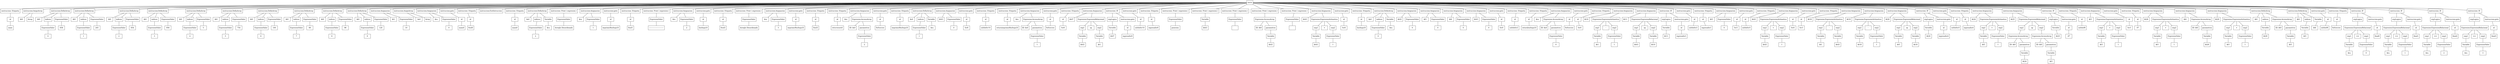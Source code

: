 graph AST {
	node [shape=box]
	0 [label=inicio]
	0 -- 2
	2 [label="instruccion: Etiqueta"]
	3 [label=id]
	2 -- 3
	4 [label=main]
	3 -- 4
	0 -- 6
	6 [label="instruccion:AsignArray"]
	7 [label="$t0"]
	6 -- 7
	8 [label=Array]
	6 -- 8
	0 -- 10
	10 [label="instruccion:DefinArray"]
	11 [label="$t0"]
	10 -- 11
	12 [label=indices]
	10 -- 12
	12 -- 14
	14 [label=ExpresionValor]
	14 -- 15
	15 [label=0]
	10 -- 17
	17 [label=ExpresionValor]
	17 -- 18
	18 [label=658]
	0 -- 20
	20 [label="instruccion:DefinArray"]
	21 [label="$t0"]
	20 -- 21
	22 [label=indices]
	20 -- 22
	22 -- 24
	24 [label=ExpresionValor]
	24 -- 25
	25 [label=1]
	20 -- 27
	27 [label=ExpresionValor]
	27 -- 28
	28 [label=245]
	0 -- 30
	30 [label="instruccion:DefinArray"]
	31 [label="$t0"]
	30 -- 31
	32 [label=indices]
	30 -- 32
	32 -- 34
	34 [label=ExpresionValor]
	34 -- 35
	35 [label=2]
	30 -- 37
	37 [label=ExpresionValor]
	37 -- 38
	38 [label=654]
	0 -- 40
	40 [label="instruccion:DefinArray"]
	41 [label="$t0"]
	40 -- 41
	42 [label=indices]
	40 -- 42
	42 -- 44
	44 [label=ExpresionValor]
	44 -- 45
	45 [label=3]
	40 -- 47
	47 [label=ExpresionValor]
	47 -- 48
	48 [label=956]
	0 -- 50
	50 [label="instruccion:DefinArray"]
	51 [label="$t0"]
	50 -- 51
	52 [label=indices]
	50 -- 52
	52 -- 54
	54 [label=ExpresionValor]
	54 -- 55
	55 [label=4]
	50 -- 57
	57 [label=ExpresionValor]
	57 -- 58
	58 [label=5]
	0 -- 60
	60 [label="instruccion:DefinArray"]
	61 [label="$t0"]
	60 -- 61
	62 [label=indices]
	60 -- 62
	62 -- 64
	64 [label=ExpresionValor]
	64 -- 65
	65 [label=5]
	60 -- 67
	67 [label=ExpresionValor]
	67 -- 68
	68 [label=754]
	0 -- 70
	70 [label="instruccion:DefinArray"]
	71 [label="$t0"]
	70 -- 71
	72 [label=indices]
	70 -- 72
	72 -- 74
	74 [label=ExpresionValor]
	74 -- 75
	75 [label=6]
	70 -- 77
	77 [label=ExpresionValor]
	77 -- 78
	78 [label=100]
	0 -- 80
	80 [label="instruccion:DefinArray"]
	81 [label="$t0"]
	80 -- 81
	82 [label=indices]
	80 -- 82
	82 -- 84
	84 [label=ExpresionValor]
	84 -- 85
	85 [label=7]
	80 -- 87
	87 [label=ExpresionValor]
	87 -- 88
	88 [label=89]
	0 -- 90
	90 [label="instruccion:DefinArray"]
	91 [label="$t0"]
	90 -- 91
	92 [label=indices]
	90 -- 92
	92 -- 94
	94 [label=ExpresionValor]
	94 -- 95
	95 [label=8]
	90 -- 97
	97 [label=ExpresionValor]
	97 -- 98
	98 [label=98]
	0 -- 100
	100 [label="instruccion:DefinArray"]
	101 [label="$t0"]
	100 -- 101
	102 [label=indices]
	100 -- 102
	102 -- 104
	104 [label=ExpresionValor]
	104 -- 105
	105 [label=9]
	100 -- 107
	107 [label=ExpresionValor]
	107 -- 108
	108 [label=120]
	0 -- 110
	110 [label="instruccion:Asignacion"]
	111 [label="$t1"]
	110 -- 111
	110 -- 112
	112 [label=ExpresionValor]
	112 -- 113
	113 [label=10]
	0 -- 115
	115 [label="instruccion:AsignArray"]
	116 [label="$s0"]
	115 -- 116
	117 [label=Array]
	115 -- 117
	0 -- 119
	119 [label="instruccion:Asignacion"]
	120 [label="$ra"]
	119 -- 120
	119 -- 121
	121 [label=ExpresionValor]
	121 -- 122
	122 [label=0]
	0 -- 124
	124 [label="instruccion:goto"]
	125 [label=id]
	124 -- 125
	126 [label=main0]
	125 -- 126
	0 -- 128
	128 [label="instruccion: Etiqueta"]
	129 [label=id]
	128 -- 129
	130 [label=final0]
	129 -- 130
	0 -- 132
	132 [label="instruccion:ExitIntruccion"]
	0 -- 134
	134 [label="instruccion: Etiqueta"]
	135 [label=id]
	134 -- 135
	136 [label=main0]
	135 -- 136
	0 -- 138
	138 [label="instruccion:DefinArray"]
	139 [label="$s0"]
	138 -- 139
	140 [label=indices]
	138 -- 140
	140 -- 142
	142 [label=ExpresionValor]
	142 -- 143
	143 [label=2]
	138 -- 145
	145 [label=Variable]
	145 -- 146
	146 [label="$ra"]
	0 -- 148
	148 [label="instruccion: Print ( expresion )"]
	148 -- 149
	149 [label=ExpresionValor]
	149 -- 150
	150 [label="Arreglo Desordenado\n"]
	0 -- 152
	152 [label="instruccion:Asignacion"]
	153 [label="$ra"]
	152 -- 153
	152 -- 154
	154 [label=ExpresionValor]
	154 -- 155
	155 [label=1]
	0 -- 157
	157 [label="instruccion:goto"]
	158 [label=id]
	157 -- 158
	159 [label=imprimirBurbuja10]
	158 -- 159
	0 -- 161
	161 [label="instruccion: Etiqueta"]
	162 [label=id]
	161 -- 162
	163 [label=final1]
	162 -- 163
	0 -- 165
	165 [label="instruccion: Print ( expresion )"]
	165 -- 166
	166 [label=ExpresionValor]
	166 -- 167
	167 [label="---------------------------\n"]
	0 -- 169
	169 [label="instruccion:Asignacion"]
	170 [label="$ra"]
	169 -- 170
	169 -- 171
	171 [label=ExpresionValor]
	171 -- 172
	172 [label=2]
	0 -- 174
	174 [label="instruccion:goto"]
	175 [label=id]
	174 -- 175
	176 [label=burbuja10]
	175 -- 176
	0 -- 178
	178 [label="instruccion: Etiqueta"]
	179 [label=id]
	178 -- 179
	180 [label=final2]
	179 -- 180
	0 -- 182
	182 [label="instruccion: Print ( expresion )"]
	182 -- 183
	183 [label=ExpresionValor]
	183 -- 184
	184 [label="Arreglo Desordenado\n"]
	0 -- 186
	186 [label="instruccion:Asignacion"]
	187 [label="$ra"]
	186 -- 187
	186 -- 188
	188 [label=ExpresionValor]
	188 -- 189
	189 [label=3]
	0 -- 191
	191 [label="instruccion:goto"]
	192 [label=id]
	191 -- 192
	193 [label=imprimirBurbuja10]
	192 -- 193
	0 -- 195
	195 [label="instruccion: Etiqueta"]
	196 [label=id]
	195 -- 196
	197 [label=final3]
	196 -- 197
	0 -- 199
	199 [label="instruccion: Etiqueta"]
	200 [label=id]
	199 -- 200
	201 [label=returnmain0]
	200 -- 201
	0 -- 203
	203 [label="instruccion:Asignacion"]
	204 [label="$ra"]
	203 -- 204
	203 -- 205
	205 [label="Expresion:AccesoArray"]
	206 [label="ID: $s0"]
	205 -- 206
	207 [label=parametros]
	205 -- 207
	207 -- 209
	209 [label=ExpresionValor]
	209 -- 210
	210 [label=2]
	0 -- 212
	212 [label="instruccion:goto"]
	213 [label=id]
	212 -- 213
	214 [label=finfuncion]
	213 -- 214
	0 -- 216
	216 [label="instruccion: Etiqueta"]
	217 [label=id]
	216 -- 217
	218 [label=imprimirBurbuja10]
	217 -- 218
	0 -- 220
	220 [label="instruccion:DefinArray"]
	221 [label="$s0"]
	220 -- 221
	222 [label=indices]
	220 -- 222
	222 -- 224
	224 [label=ExpresionValor]
	224 -- 225
	225 [label=1]
	220 -- 227
	227 [label=Variable]
	227 -- 228
	228 [label="$ra"]
	0 -- 230
	230 [label="instruccion:Asignacion"]
	231 [label="$t43"]
	230 -- 231
	230 -- 232
	232 [label=ExpresionValor]
	232 -- 233
	233 [label=0]
	0 -- 235
	235 [label="instruccion:goto"]
	236 [label=id]
	235 -- 236
	237 [label=for8]
	236 -- 237
	0 -- 239
	239 [label="instruccion: Etiqueta"]
	240 [label=id]
	239 -- 240
	241 [label=salidafor10]
	240 -- 241
	0 -- 243
	243 [label="instruccion: Etiqueta"]
	244 [label=id]
	243 -- 244
	245 [label=returnimprimirBurbuja10]
	244 -- 245
	0 -- 247
	247 [label="instruccion:Asignacion"]
	248 [label="$ra"]
	247 -- 248
	247 -- 249
	249 [label="Expresion:AccesoArray"]
	250 [label="ID: $s0"]
	249 -- 250
	251 [label=parametros]
	249 -- 251
	251 -- 253
	253 [label=ExpresionValor]
	253 -- 254
	254 [label=1]
	0 -- 256
	256 [label="instruccion:goto"]
	257 [label=id]
	256 -- 257
	258 [label=finfuncion]
	257 -- 258
	0 -- 260
	260 [label="instruccion: Etiqueta"]
	261 [label=id]
	260 -- 261
	262 [label=for8]
	261 -- 262
	0 -- 264
	264 [label="instruccion:Asignacion"]
	265 [label="$t47"]
	264 -- 265
	264 -- 266
	266 [label="Expresion:ExpresionRelacional"]
	267 [label=exp1]
	266 -- 267
	267 -- 268
	268 [label=Variable]
	268 -- 269
	269 [label="$t43"]
	270 [label=op]
	266 -- 270
	271 [label=exp2]
	266 -- 271
	271 -- 272
	272 [label=Variable]
	272 -- 273
	273 [label="$t1"]
	0 -- 275
	275 [label="instruccion: IF "]
	276 [label=expLogica]
	275 -- 276
	276 -- 277
	277 [label=Variable]
	277 -- 278
	278 [label="$t47"]
	275 -- 280
	280 [label="instruccion:goto"]
	281 [label=id]
	280 -- 281
	282 [label=ingresafor9]
	281 -- 282
	0 -- 284
	284 [label="instruccion:goto"]
	285 [label=id]
	284 -- 285
	286 [label=salidafor10]
	285 -- 286
	0 -- 288
	288 [label="instruccion: Etiqueta"]
	289 [label=id]
	288 -- 289
	290 [label=ingresafor9]
	289 -- 290
	0 -- 292
	292 [label="instruccion: Print ( expresion )"]
	292 -- 293
	293 [label=ExpresionValor]
	293 -- 294
	294 [label="posicion:"]
	0 -- 296
	296 [label="instruccion: Print ( expresion )"]
	296 -- 297
	297 [label=Variable]
	297 -- 298
	298 [label="$t43"]
	0 -- 300
	300 [label="instruccion: Print ( expresion )"]
	300 -- 301
	301 [label=ExpresionValor]
	301 -- 302
	302 [label="\n"]
	0 -- 304
	304 [label="instruccion: Print ( expresion )"]
	304 -- 305
	305 [label="Expresion:AccesoArray"]
	306 [label="ID: $t0"]
	305 -- 306
	307 [label=parametros]
	305 -- 307
	307 -- 309
	309 [label=Variable]
	309 -- 310
	310 [label="$t43"]
	0 -- 312
	312 [label="instruccion: Print ( expresion )"]
	312 -- 313
	313 [label=ExpresionValor]
	313 -- 314
	314 [label="\n"]
	0 -- 316
	316 [label="instruccion:Asignacion"]
	317 [label="$t43"]
	316 -- 317
	316 -- 318
	318 [label="Expresion:ExpresionAritmetica"]
	319 [label=exp1]
	318 -- 319
	319 -- 320
	320 [label=Variable]
	320 -- 321
	321 [label="$t43"]
	322 [label="+"]
	318 -- 322
	323 [label=exp2]
	318 -- 323
	323 -- 324
	324 [label=ExpresionValor]
	324 -- 325
	325 [label=1]
	0 -- 327
	327 [label="instruccion:goto"]
	328 [label=id]
	327 -- 328
	329 [label=for8]
	328 -- 329
	0 -- 331
	331 [label="instruccion: Etiqueta"]
	332 [label=id]
	331 -- 332
	333 [label=burbuja10]
	332 -- 333
	0 -- 335
	335 [label="instruccion:DefinArray"]
	336 [label="$s0"]
	335 -- 336
	337 [label=indices]
	335 -- 337
	337 -- 339
	339 [label=ExpresionValor]
	339 -- 340
	340 [label=0]
	335 -- 342
	342 [label=Variable]
	342 -- 343
	343 [label="$ra"]
	0 -- 345
	345 [label="instruccion:Asignacion"]
	346 [label="$t43"]
	345 -- 346
	345 -- 347
	347 [label=ExpresionValor]
	347 -- 348
	348 [label=0]
	0 -- 350
	350 [label="instruccion:Asignacion"]
	351 [label="$t5"]
	350 -- 351
	350 -- 352
	352 [label=ExpresionValor]
	352 -- 353
	353 [label=0]
	0 -- 355
	355 [label="instruccion:Asignacion"]
	356 [label="$t6"]
	355 -- 356
	355 -- 357
	357 [label=ExpresionValor]
	357 -- 358
	358 [label=0]
	0 -- 360
	360 [label="instruccion:Asignacion"]
	361 [label="$t43"]
	360 -- 361
	360 -- 362
	362 [label=ExpresionValor]
	362 -- 363
	363 [label=0]
	0 -- 365
	365 [label="instruccion:goto"]
	366 [label=id]
	365 -- 366
	367 [label=for0]
	366 -- 367
	0 -- 369
	369 [label="instruccion: Etiqueta"]
	370 [label=id]
	369 -- 370
	371 [label=salidafor2]
	370 -- 371
	0 -- 373
	373 [label="instruccion: Etiqueta"]
	374 [label=id]
	373 -- 374
	375 [label=returnburbuja10]
	374 -- 375
	0 -- 377
	377 [label="instruccion:Asignacion"]
	378 [label="$ra"]
	377 -- 378
	377 -- 379
	379 [label="Expresion:AccesoArray"]
	380 [label="ID: $s0"]
	379 -- 380
	381 [label=parametros]
	379 -- 381
	381 -- 383
	383 [label=ExpresionValor]
	383 -- 384
	384 [label=0]
	0 -- 386
	386 [label="instruccion:goto"]
	387 [label=id]
	386 -- 387
	388 [label=finfuncion]
	387 -- 388
	0 -- 390
	390 [label="instruccion: Etiqueta"]
	391 [label=id]
	390 -- 391
	392 [label=for0]
	391 -- 392
	0 -- 394
	394 [label="instruccion:Asignacion"]
	395 [label="$t10"]
	394 -- 395
	394 -- 396
	396 [label="Expresion:ExpresionAritmetica"]
	397 [label=exp1]
	396 -- 397
	397 -- 398
	398 [label=Variable]
	398 -- 399
	399 [label="$t1"]
	400 [label="-"]
	396 -- 400
	401 [label=exp2]
	396 -- 401
	401 -- 402
	402 [label=ExpresionValor]
	402 -- 403
	403 [label=1]
	0 -- 405
	405 [label="instruccion:Asignacion"]
	406 [label="$t11"]
	405 -- 406
	405 -- 407
	407 [label="Expresion:ExpresionRelacional"]
	408 [label=exp1]
	407 -- 408
	408 -- 409
	409 [label=Variable]
	409 -- 410
	410 [label="$t43"]
	411 [label=op]
	407 -- 411
	412 [label=exp2]
	407 -- 412
	412 -- 413
	413 [label=Variable]
	413 -- 414
	414 [label="$t10"]
	0 -- 416
	416 [label="instruccion: IF "]
	417 [label=expLogica]
	416 -- 417
	417 -- 418
	418 [label=Variable]
	418 -- 419
	419 [label="$t11"]
	416 -- 421
	421 [label="instruccion:goto"]
	422 [label=id]
	421 -- 422
	423 [label=ingresafor1]
	422 -- 423
	0 -- 425
	425 [label="instruccion:goto"]
	426 [label=id]
	425 -- 426
	427 [label=salidafor2]
	426 -- 427
	0 -- 429
	429 [label="instruccion: Etiqueta"]
	430 [label=id]
	429 -- 430
	431 [label=ingresafor1]
	430 -- 431
	0 -- 433
	433 [label="instruccion:Asignacion"]
	434 [label="$t5"]
	433 -- 434
	433 -- 435
	435 [label=ExpresionValor]
	435 -- 436
	436 [label=0]
	0 -- 438
	438 [label="instruccion:goto"]
	439 [label=id]
	438 -- 439
	440 [label=for3]
	439 -- 440
	0 -- 442
	442 [label="instruccion: Etiqueta"]
	443 [label=id]
	442 -- 443
	444 [label=salidafor5]
	443 -- 444
	0 -- 446
	446 [label="instruccion:Asignacion"]
	447 [label="$t43"]
	446 -- 447
	446 -- 448
	448 [label="Expresion:ExpresionAritmetica"]
	449 [label=exp1]
	448 -- 449
	449 -- 450
	450 [label=Variable]
	450 -- 451
	451 [label="$t43"]
	452 [label="+"]
	448 -- 452
	453 [label=exp2]
	448 -- 453
	453 -- 454
	454 [label=ExpresionValor]
	454 -- 455
	455 [label=1]
	0 -- 457
	457 [label="instruccion:goto"]
	458 [label=id]
	457 -- 458
	459 [label=for0]
	458 -- 459
	0 -- 461
	461 [label="instruccion: Etiqueta"]
	462 [label=id]
	461 -- 462
	463 [label=for3]
	462 -- 463
	0 -- 465
	465 [label="instruccion:Asignacion"]
	466 [label="$t18"]
	465 -- 466
	465 -- 467
	467 [label="Expresion:ExpresionAritmetica"]
	468 [label=exp1]
	467 -- 468
	468 -- 469
	469 [label=Variable]
	469 -- 470
	470 [label="$t1"]
	471 [label="-"]
	467 -- 471
	472 [label=exp2]
	467 -- 472
	472 -- 473
	473 [label=Variable]
	473 -- 474
	474 [label="$t43"]
	0 -- 476
	476 [label="instruccion:Asignacion"]
	477 [label="$t19"]
	476 -- 477
	476 -- 478
	478 [label="Expresion:ExpresionAritmetica"]
	479 [label=exp1]
	478 -- 479
	479 -- 480
	480 [label=Variable]
	480 -- 481
	481 [label="$t18"]
	482 [label="-"]
	478 -- 482
	483 [label=exp2]
	478 -- 483
	483 -- 484
	484 [label=ExpresionValor]
	484 -- 485
	485 [label=1]
	0 -- 487
	487 [label="instruccion:Asignacion"]
	488 [label="$t20"]
	487 -- 488
	487 -- 489
	489 [label="Expresion:ExpresionRelacional"]
	490 [label=exp1]
	489 -- 490
	490 -- 491
	491 [label=Variable]
	491 -- 492
	492 [label="$t5"]
	493 [label=op]
	489 -- 493
	494 [label=exp2]
	489 -- 494
	494 -- 495
	495 [label=Variable]
	495 -- 496
	496 [label="$t19"]
	0 -- 498
	498 [label="instruccion: IF "]
	499 [label=expLogica]
	498 -- 499
	499 -- 500
	500 [label=Variable]
	500 -- 501
	501 [label="$t20"]
	498 -- 503
	503 [label="instruccion:goto"]
	504 [label=id]
	503 -- 504
	505 [label=ingresafor4]
	504 -- 505
	0 -- 507
	507 [label="instruccion:goto"]
	508 [label=id]
	507 -- 508
	509 [label=salidafor5]
	508 -- 509
	0 -- 511
	511 [label="instruccion: Etiqueta"]
	512 [label=id]
	511 -- 512
	513 [label=ingresafor4]
	512 -- 513
	0 -- 515
	515 [label="instruccion:Asignacion"]
	516 [label="$t24"]
	515 -- 516
	515 -- 517
	517 [label="Expresion:ExpresionAritmetica"]
	518 [label=exp1]
	517 -- 518
	518 -- 519
	519 [label=Variable]
	519 -- 520
	520 [label="$t5"]
	521 [label="+"]
	517 -- 521
	522 [label=exp2]
	517 -- 522
	522 -- 523
	523 [label=ExpresionValor]
	523 -- 524
	524 [label=1]
	0 -- 526
	526 [label="instruccion:Asignacion"]
	527 [label="$t25"]
	526 -- 527
	526 -- 528
	528 [label="Expresion:ExpresionRelacional"]
	529 [label=exp1]
	528 -- 529
	529 -- 530
	530 [label="Expresion:AccesoArray"]
	531 [label="ID: $t0"]
	530 -- 531
	532 [label=parametros]
	530 -- 532
	532 -- 534
	534 [label=Variable]
	534 -- 535
	535 [label="$t24"]
	536 [label=op]
	528 -- 536
	537 [label=exp2]
	528 -- 537
	537 -- 538
	538 [label="Expresion:AccesoArray"]
	539 [label="ID: $t0"]
	538 -- 539
	540 [label=parametros]
	538 -- 540
	540 -- 542
	542 [label=Variable]
	542 -- 543
	543 [label="$t5"]
	0 -- 545
	545 [label="instruccion: IF "]
	546 [label=expLogica]
	545 -- 546
	546 -- 547
	547 [label=Variable]
	547 -- 548
	548 [label="$t25"]
	545 -- 550
	550 [label="instruccion:goto"]
	551 [label=id]
	550 -- 551
	552 [label=if7]
	551 -- 552
	0 -- 554
	554 [label="instruccion: Etiqueta"]
	555 [label=id]
	554 -- 555
	556 [label=salidaif6]
	555 -- 556
	0 -- 558
	558 [label="instruccion:Asignacion"]
	559 [label="$t5"]
	558 -- 559
	558 -- 560
	560 [label="Expresion:ExpresionAritmetica"]
	561 [label=exp1]
	560 -- 561
	561 -- 562
	562 [label=Variable]
	562 -- 563
	563 [label="$t5"]
	564 [label="+"]
	560 -- 564
	565 [label=exp2]
	560 -- 565
	565 -- 566
	566 [label=ExpresionValor]
	566 -- 567
	567 [label=1]
	0 -- 569
	569 [label="instruccion:goto"]
	570 [label=id]
	569 -- 570
	571 [label=for3]
	570 -- 571
	0 -- 573
	573 [label="instruccion: Etiqueta"]
	574 [label=id]
	573 -- 574
	575 [label=if7]
	574 -- 575
	0 -- 577
	577 [label="instruccion:Asignacion"]
	578 [label="$t28"]
	577 -- 578
	577 -- 579
	579 [label="Expresion:ExpresionAritmetica"]
	580 [label=exp1]
	579 -- 580
	580 -- 581
	581 [label=Variable]
	581 -- 582
	582 [label="$t5"]
	583 [label="+"]
	579 -- 583
	584 [label=exp2]
	579 -- 584
	584 -- 585
	585 [label=ExpresionValor]
	585 -- 586
	586 [label=1]
	0 -- 588
	588 [label="instruccion:Asignacion"]
	589 [label="$t6"]
	588 -- 589
	588 -- 590
	590 [label="Expresion:AccesoArray"]
	591 [label="ID: $t0"]
	590 -- 591
	592 [label=parametros]
	590 -- 592
	592 -- 594
	594 [label=Variable]
	594 -- 595
	595 [label="$t28"]
	0 -- 597
	597 [label="instruccion:Asignacion"]
	598 [label="$t29"]
	597 -- 598
	597 -- 599
	599 [label="Expresion:ExpresionAritmetica"]
	600 [label=exp1]
	599 -- 600
	600 -- 601
	601 [label=Variable]
	601 -- 602
	602 [label="$t5"]
	603 [label="+"]
	599 -- 603
	604 [label=exp2]
	599 -- 604
	604 -- 605
	605 [label=ExpresionValor]
	605 -- 606
	606 [label=1]
	0 -- 608
	608 [label="instruccion:DefinArray"]
	609 [label="$t0"]
	608 -- 609
	610 [label=indices]
	608 -- 610
	610 -- 612
	612 [label=Variable]
	612 -- 613
	613 [label="$t29"]
	608 -- 615
	615 [label="Expresion:AccesoArray"]
	616 [label="ID: $t0"]
	615 -- 616
	617 [label=parametros]
	615 -- 617
	617 -- 619
	619 [label=Variable]
	619 -- 620
	620 [label="$t5"]
	0 -- 622
	622 [label="instruccion:DefinArray"]
	623 [label="$t0"]
	622 -- 623
	624 [label=indices]
	622 -- 624
	624 -- 626
	626 [label=Variable]
	626 -- 627
	627 [label="$t5"]
	622 -- 629
	629 [label=Variable]
	629 -- 630
	630 [label="$t6"]
	0 -- 632
	632 [label="instruccion:goto"]
	633 [label=id]
	632 -- 633
	634 [label=salidaif6]
	633 -- 634
	0 -- 636
	636 [label="instruccion: Etiqueta"]
	637 [label=id]
	636 -- 637
	638 [label=finfuncion]
	637 -- 638
	0 -- 640
	640 [label="instruccion: IF "]
	641 [label=expLogica]
	640 -- 641
	641 -- 642
	642 [label="Expresion:ExpresionRelacional"]
	643 [label=exp1]
	642 -- 643
	643 -- 644
	644 [label=Variable]
	644 -- 645
	645 [label="$ra"]
	646 [label="=="]
	642 -- 646
	647 [label=exp2]
	642 -- 647
	647 -- 648
	648 [label=ExpresionValor]
	648 -- 649
	649 [label=0]
	640 -- 651
	651 [label="instruccion:goto"]
	652 [label=id]
	651 -- 652
	653 [label=final0]
	652 -- 653
	0 -- 655
	655 [label="instruccion: IF "]
	656 [label=expLogica]
	655 -- 656
	656 -- 657
	657 [label="Expresion:ExpresionRelacional"]
	658 [label=exp1]
	657 -- 658
	658 -- 659
	659 [label=Variable]
	659 -- 660
	660 [label="$ra"]
	661 [label="=="]
	657 -- 661
	662 [label=exp2]
	657 -- 662
	662 -- 663
	663 [label=ExpresionValor]
	663 -- 664
	664 [label=1]
	655 -- 666
	666 [label="instruccion:goto"]
	667 [label=id]
	666 -- 667
	668 [label=final1]
	667 -- 668
	0 -- 670
	670 [label="instruccion: IF "]
	671 [label=expLogica]
	670 -- 671
	671 -- 672
	672 [label="Expresion:ExpresionRelacional"]
	673 [label=exp1]
	672 -- 673
	673 -- 674
	674 [label=Variable]
	674 -- 675
	675 [label="$ra"]
	676 [label="=="]
	672 -- 676
	677 [label=exp2]
	672 -- 677
	677 -- 678
	678 [label=ExpresionValor]
	678 -- 679
	679 [label=2]
	670 -- 681
	681 [label="instruccion:goto"]
	682 [label=id]
	681 -- 682
	683 [label=final2]
	682 -- 683
	0 -- 685
	685 [label="instruccion: IF "]
	686 [label=expLogica]
	685 -- 686
	686 -- 687
	687 [label="Expresion:ExpresionRelacional"]
	688 [label=exp1]
	687 -- 688
	688 -- 689
	689 [label=Variable]
	689 -- 690
	690 [label="$ra"]
	691 [label="=="]
	687 -- 691
	692 [label=exp2]
	687 -- 692
	692 -- 693
	693 [label=ExpresionValor]
	693 -- 694
	694 [label=3]
	685 -- 696
	696 [label="instruccion:goto"]
	697 [label=id]
	696 -- 697
	698 [label=final3]
	697 -- 698
}
